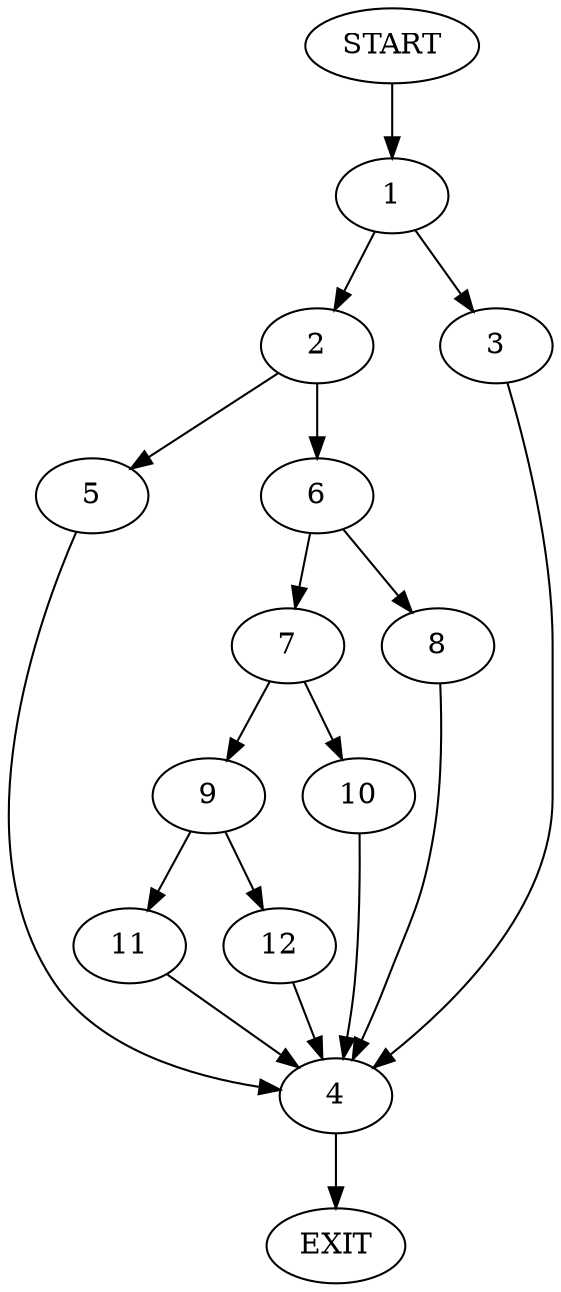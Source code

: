 digraph {
0 [label="START"]
13 [label="EXIT"]
0 -> 1
1 -> 2
1 -> 3
3 -> 4
2 -> 5
2 -> 6
4 -> 13
6 -> 7
6 -> 8
5 -> 4
8 -> 4
7 -> 9
7 -> 10
10 -> 4
9 -> 11
9 -> 12
11 -> 4
12 -> 4
}
